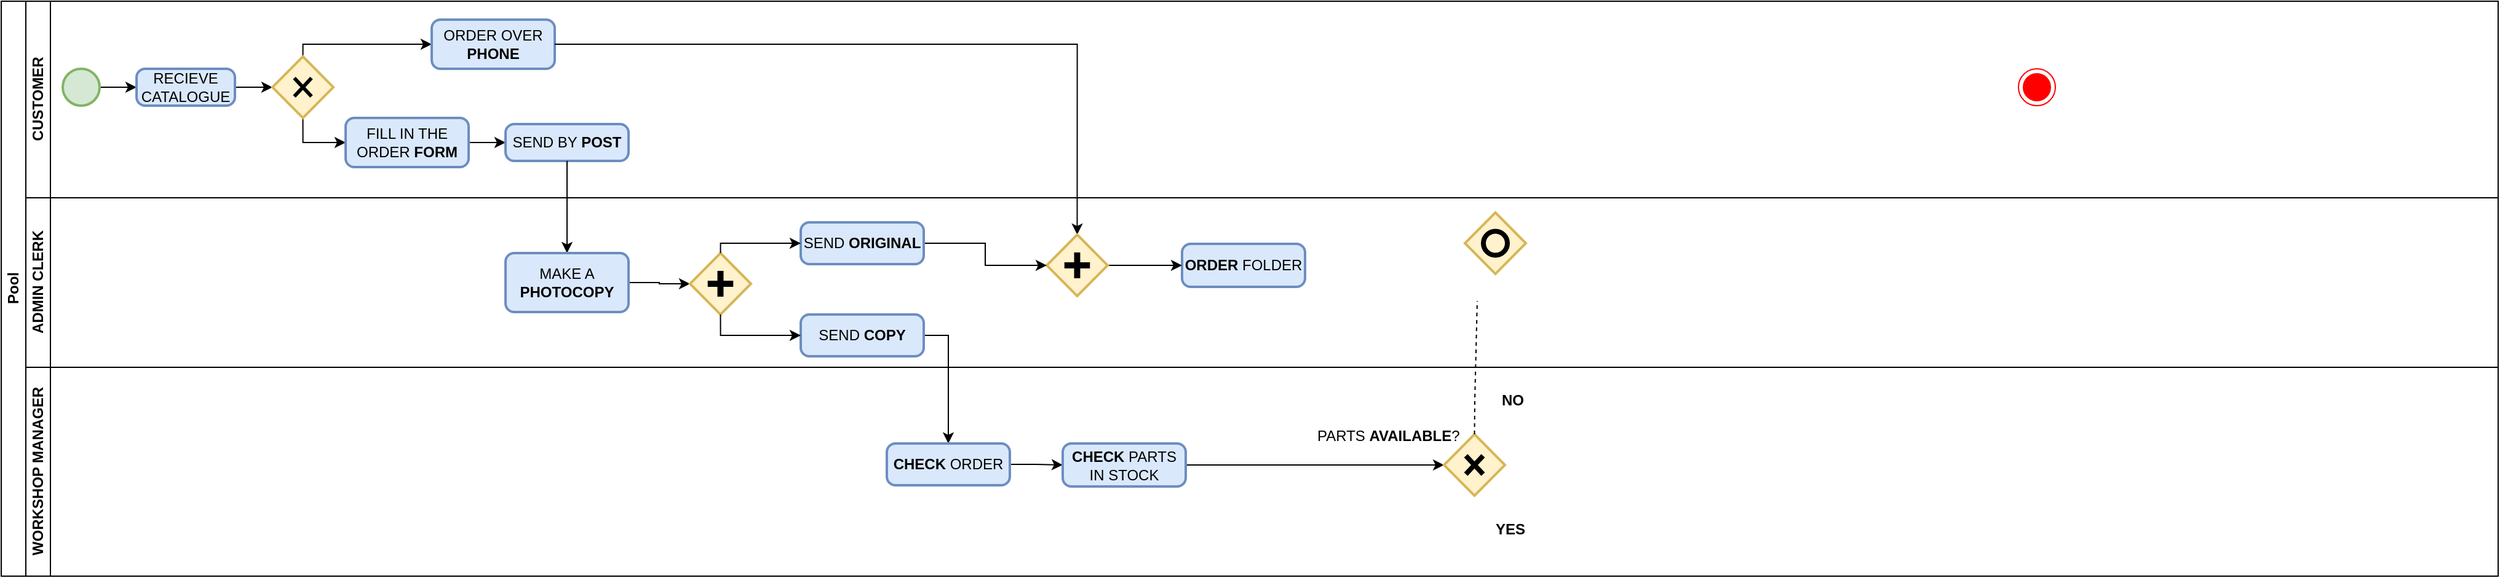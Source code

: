 <mxfile version="21.1.5" type="github">
  <diagram name="Страница 1" id="Dn4aGYQ_qFkcd7b8noSU">
    <mxGraphModel dx="652" dy="361" grid="0" gridSize="10" guides="1" tooltips="1" connect="1" arrows="1" fold="1" page="1" pageScale="1" pageWidth="827" pageHeight="1169" math="0" shadow="0">
      <root>
        <mxCell id="0" />
        <mxCell id="1" parent="0" />
        <mxCell id="51tKO77k2Q9aJmPWq97G-1" value="Pool" style="swimlane;childLayout=stackLayout;resizeParent=1;resizeParentMax=0;horizontal=0;startSize=20;horizontalStack=0;html=1;" vertex="1" parent="1">
          <mxGeometry x="160" y="150" width="2030" height="468" as="geometry" />
        </mxCell>
        <mxCell id="51tKO77k2Q9aJmPWq97G-2" value="CUSTOMER" style="swimlane;startSize=20;horizontal=0;html=1;" vertex="1" parent="51tKO77k2Q9aJmPWq97G-1">
          <mxGeometry x="20" width="2010" height="160" as="geometry" />
        </mxCell>
        <mxCell id="51tKO77k2Q9aJmPWq97G-5" value="" style="ellipse;html=1;shape=endState;fillColor=#ff0000;strokeColor=#ff0000;" vertex="1" parent="51tKO77k2Q9aJmPWq97G-2">
          <mxGeometry x="1620" y="55" width="30" height="30" as="geometry" />
        </mxCell>
        <mxCell id="51tKO77k2Q9aJmPWq97G-11" style="edgeStyle=orthogonalEdgeStyle;rounded=0;orthogonalLoop=1;jettySize=auto;html=1;exitX=1;exitY=0.5;exitDx=0;exitDy=0;exitPerimeter=0;entryX=0;entryY=0.5;entryDx=0;entryDy=0;" edge="1" parent="51tKO77k2Q9aJmPWq97G-2" source="51tKO77k2Q9aJmPWq97G-6" target="51tKO77k2Q9aJmPWq97G-7">
          <mxGeometry relative="1" as="geometry" />
        </mxCell>
        <mxCell id="51tKO77k2Q9aJmPWq97G-6" value="" style="strokeWidth=2;html=1;shape=mxgraph.flowchart.start_2;whiteSpace=wrap;fillColor=#d5e8d4;strokeColor=#82b366;" vertex="1" parent="51tKO77k2Q9aJmPWq97G-2">
          <mxGeometry x="30" y="55" width="30" height="30" as="geometry" />
        </mxCell>
        <mxCell id="51tKO77k2Q9aJmPWq97G-13" style="edgeStyle=orthogonalEdgeStyle;rounded=0;orthogonalLoop=1;jettySize=auto;html=1;exitX=1;exitY=0.5;exitDx=0;exitDy=0;entryX=0;entryY=0.5;entryDx=0;entryDy=0;entryPerimeter=0;" edge="1" parent="51tKO77k2Q9aJmPWq97G-2" source="51tKO77k2Q9aJmPWq97G-7" target="51tKO77k2Q9aJmPWq97G-12">
          <mxGeometry relative="1" as="geometry" />
        </mxCell>
        <mxCell id="51tKO77k2Q9aJmPWq97G-7" value="RECIEVE&lt;br&gt;CATALOGUE" style="rounded=1;whiteSpace=wrap;html=1;absoluteArcSize=1;arcSize=14;strokeWidth=2;fillColor=#dae8fc;strokeColor=#6c8ebf;" vertex="1" parent="51tKO77k2Q9aJmPWq97G-2">
          <mxGeometry x="90" y="55" width="80" height="30" as="geometry" />
        </mxCell>
        <mxCell id="51tKO77k2Q9aJmPWq97G-27" style="edgeStyle=orthogonalEdgeStyle;rounded=0;orthogonalLoop=1;jettySize=auto;html=1;exitX=0.5;exitY=1;exitDx=0;exitDy=0;exitPerimeter=0;entryX=0;entryY=0.5;entryDx=0;entryDy=0;" edge="1" parent="51tKO77k2Q9aJmPWq97G-2" source="51tKO77k2Q9aJmPWq97G-12" target="51tKO77k2Q9aJmPWq97G-17">
          <mxGeometry relative="1" as="geometry" />
        </mxCell>
        <mxCell id="51tKO77k2Q9aJmPWq97G-29" style="edgeStyle=orthogonalEdgeStyle;rounded=0;orthogonalLoop=1;jettySize=auto;html=1;exitX=0.5;exitY=0;exitDx=0;exitDy=0;exitPerimeter=0;entryX=0;entryY=0.5;entryDx=0;entryDy=0;" edge="1" parent="51tKO77k2Q9aJmPWq97G-2" source="51tKO77k2Q9aJmPWq97G-12" target="51tKO77k2Q9aJmPWq97G-21">
          <mxGeometry relative="1" as="geometry">
            <Array as="points">
              <mxPoint x="225" y="35" />
            </Array>
          </mxGeometry>
        </mxCell>
        <mxCell id="51tKO77k2Q9aJmPWq97G-12" value="" style="strokeWidth=2;html=1;shape=mxgraph.flowchart.decision;whiteSpace=wrap;fillColor=#fff2cc;strokeColor=#d6b656;" vertex="1" parent="51tKO77k2Q9aJmPWq97G-2">
          <mxGeometry x="200.5" y="45" width="49.5" height="50" as="geometry" />
        </mxCell>
        <mxCell id="51tKO77k2Q9aJmPWq97G-14" value="" style="shape=umlDestroy;whiteSpace=wrap;html=1;strokeWidth=3;targetShapes=umlLifeline;" vertex="1" parent="51tKO77k2Q9aJmPWq97G-2">
          <mxGeometry x="218.25" y="62.5" width="14" height="15" as="geometry" />
        </mxCell>
        <mxCell id="51tKO77k2Q9aJmPWq97G-26" style="edgeStyle=orthogonalEdgeStyle;rounded=0;orthogonalLoop=1;jettySize=auto;html=1;exitX=1;exitY=0.5;exitDx=0;exitDy=0;entryX=0;entryY=0.5;entryDx=0;entryDy=0;" edge="1" parent="51tKO77k2Q9aJmPWq97G-2" source="51tKO77k2Q9aJmPWq97G-17" target="51tKO77k2Q9aJmPWq97G-25">
          <mxGeometry relative="1" as="geometry" />
        </mxCell>
        <mxCell id="51tKO77k2Q9aJmPWq97G-17" value="FILL IN THE ORDER &lt;b&gt;FORM&lt;/b&gt;" style="rounded=1;whiteSpace=wrap;html=1;absoluteArcSize=1;arcSize=14;strokeWidth=2;fillColor=#dae8fc;strokeColor=#6c8ebf;" vertex="1" parent="51tKO77k2Q9aJmPWq97G-2">
          <mxGeometry x="260" y="95" width="100" height="40" as="geometry" />
        </mxCell>
        <mxCell id="51tKO77k2Q9aJmPWq97G-21" value="ORDER OVER &lt;b&gt;PHONE&lt;/b&gt;" style="rounded=1;whiteSpace=wrap;html=1;absoluteArcSize=1;arcSize=14;strokeWidth=2;fillColor=#dae8fc;strokeColor=#6c8ebf;" vertex="1" parent="51tKO77k2Q9aJmPWq97G-2">
          <mxGeometry x="330" y="15" width="100" height="40" as="geometry" />
        </mxCell>
        <mxCell id="51tKO77k2Q9aJmPWq97G-25" value="SEND BY &lt;b&gt;POST&lt;/b&gt;" style="rounded=1;whiteSpace=wrap;html=1;absoluteArcSize=1;arcSize=14;strokeWidth=2;fillColor=#dae8fc;strokeColor=#6c8ebf;" vertex="1" parent="51tKO77k2Q9aJmPWq97G-2">
          <mxGeometry x="390" y="100" width="100" height="30" as="geometry" />
        </mxCell>
        <mxCell id="51tKO77k2Q9aJmPWq97G-40" style="edgeStyle=orthogonalEdgeStyle;rounded=0;orthogonalLoop=1;jettySize=auto;html=1;exitX=1;exitY=0.5;exitDx=0;exitDy=0;entryX=0.5;entryY=0;entryDx=0;entryDy=0;entryPerimeter=0;" edge="1" parent="51tKO77k2Q9aJmPWq97G-1" source="51tKO77k2Q9aJmPWq97G-21" target="51tKO77k2Q9aJmPWq97G-34">
          <mxGeometry relative="1" as="geometry" />
        </mxCell>
        <mxCell id="51tKO77k2Q9aJmPWq97G-44" style="edgeStyle=orthogonalEdgeStyle;rounded=0;orthogonalLoop=1;jettySize=auto;html=1;exitX=0.5;exitY=1;exitDx=0;exitDy=0;entryX=0.5;entryY=0;entryDx=0;entryDy=0;" edge="1" parent="51tKO77k2Q9aJmPWq97G-1" source="51tKO77k2Q9aJmPWq97G-25" target="51tKO77k2Q9aJmPWq97G-43">
          <mxGeometry relative="1" as="geometry" />
        </mxCell>
        <mxCell id="51tKO77k2Q9aJmPWq97G-56" style="edgeStyle=orthogonalEdgeStyle;rounded=0;orthogonalLoop=1;jettySize=auto;html=1;exitX=1;exitY=0.5;exitDx=0;exitDy=0;entryX=0.5;entryY=0;entryDx=0;entryDy=0;" edge="1" parent="51tKO77k2Q9aJmPWq97G-1" source="51tKO77k2Q9aJmPWq97G-52" target="51tKO77k2Q9aJmPWq97G-54">
          <mxGeometry relative="1" as="geometry" />
        </mxCell>
        <mxCell id="51tKO77k2Q9aJmPWq97G-3" value="ADMIN CLERK" style="swimlane;startSize=20;horizontal=0;html=1;" vertex="1" parent="51tKO77k2Q9aJmPWq97G-1">
          <mxGeometry x="20" y="160" width="2010" height="138" as="geometry" />
        </mxCell>
        <mxCell id="51tKO77k2Q9aJmPWq97G-48" style="edgeStyle=orthogonalEdgeStyle;rounded=0;orthogonalLoop=1;jettySize=auto;html=1;exitX=1;exitY=0.5;exitDx=0;exitDy=0;" edge="1" parent="51tKO77k2Q9aJmPWq97G-3" source="51tKO77k2Q9aJmPWq97G-43" target="51tKO77k2Q9aJmPWq97G-46">
          <mxGeometry relative="1" as="geometry" />
        </mxCell>
        <mxCell id="51tKO77k2Q9aJmPWq97G-43" value="MAKE A &lt;b&gt;PHOTOCOPY&lt;/b&gt;" style="rounded=1;whiteSpace=wrap;html=1;absoluteArcSize=1;arcSize=14;strokeWidth=2;fillColor=#dae8fc;strokeColor=#6c8ebf;" vertex="1" parent="51tKO77k2Q9aJmPWq97G-3">
          <mxGeometry x="390" y="45" width="100" height="48" as="geometry" />
        </mxCell>
        <mxCell id="51tKO77k2Q9aJmPWq97G-45" value="" style="group" vertex="1" connectable="0" parent="51tKO77k2Q9aJmPWq97G-3">
          <mxGeometry x="540" y="45" width="49.5" height="50" as="geometry" />
        </mxCell>
        <mxCell id="51tKO77k2Q9aJmPWq97G-46" value="" style="strokeWidth=2;html=1;shape=mxgraph.flowchart.decision;whiteSpace=wrap;fillColor=#fff2cc;strokeColor=#d6b656;" vertex="1" parent="51tKO77k2Q9aJmPWq97G-45">
          <mxGeometry width="49.5" height="50" as="geometry" />
        </mxCell>
        <mxCell id="51tKO77k2Q9aJmPWq97G-47" value="" style="shape=cross;whiteSpace=wrap;html=1;fillColor=#000000;container=1;" vertex="1" parent="51tKO77k2Q9aJmPWq97G-45">
          <mxGeometry x="14.87" y="15" width="19.75" height="20" as="geometry" />
        </mxCell>
        <mxCell id="51tKO77k2Q9aJmPWq97G-30" value="&lt;b&gt;ORDER&lt;/b&gt; FOLDER" style="rounded=1;whiteSpace=wrap;html=1;absoluteArcSize=1;arcSize=14;strokeWidth=2;fillColor=#dae8fc;strokeColor=#6c8ebf;" vertex="1" parent="51tKO77k2Q9aJmPWq97G-3">
          <mxGeometry x="940" y="37.5" width="100" height="35" as="geometry" />
        </mxCell>
        <mxCell id="51tKO77k2Q9aJmPWq97G-42" style="edgeStyle=orthogonalEdgeStyle;rounded=0;orthogonalLoop=1;jettySize=auto;html=1;exitX=1;exitY=0.5;exitDx=0;exitDy=0;exitPerimeter=0;entryX=0;entryY=0.5;entryDx=0;entryDy=0;" edge="1" parent="51tKO77k2Q9aJmPWq97G-3" source="51tKO77k2Q9aJmPWq97G-34" target="51tKO77k2Q9aJmPWq97G-30">
          <mxGeometry relative="1" as="geometry" />
        </mxCell>
        <mxCell id="51tKO77k2Q9aJmPWq97G-39" value="" style="group" vertex="1" connectable="0" parent="51tKO77k2Q9aJmPWq97G-3">
          <mxGeometry x="830" y="30" width="49.5" height="50" as="geometry" />
        </mxCell>
        <mxCell id="51tKO77k2Q9aJmPWq97G-34" value="" style="strokeWidth=2;html=1;shape=mxgraph.flowchart.decision;whiteSpace=wrap;fillColor=#fff2cc;strokeColor=#d6b656;" vertex="1" parent="51tKO77k2Q9aJmPWq97G-39">
          <mxGeometry width="49.5" height="50" as="geometry" />
        </mxCell>
        <mxCell id="51tKO77k2Q9aJmPWq97G-37" value="" style="shape=cross;whiteSpace=wrap;html=1;fillColor=#000000;container=1;" vertex="1" parent="51tKO77k2Q9aJmPWq97G-39">
          <mxGeometry x="14.87" y="15" width="19.75" height="20" as="geometry" />
        </mxCell>
        <mxCell id="51tKO77k2Q9aJmPWq97G-50" style="edgeStyle=orthogonalEdgeStyle;rounded=0;orthogonalLoop=1;jettySize=auto;html=1;exitX=1;exitY=0.5;exitDx=0;exitDy=0;entryX=0;entryY=0.5;entryDx=0;entryDy=0;entryPerimeter=0;" edge="1" parent="51tKO77k2Q9aJmPWq97G-3" source="51tKO77k2Q9aJmPWq97G-49" target="51tKO77k2Q9aJmPWq97G-34">
          <mxGeometry relative="1" as="geometry" />
        </mxCell>
        <mxCell id="51tKO77k2Q9aJmPWq97G-49" value="SEND &lt;b&gt;ORIGINAL&lt;/b&gt;" style="rounded=1;whiteSpace=wrap;html=1;absoluteArcSize=1;arcSize=14;strokeWidth=2;fillColor=#dae8fc;strokeColor=#6c8ebf;" vertex="1" parent="51tKO77k2Q9aJmPWq97G-3">
          <mxGeometry x="630" y="20" width="100" height="34" as="geometry" />
        </mxCell>
        <mxCell id="51tKO77k2Q9aJmPWq97G-51" style="edgeStyle=orthogonalEdgeStyle;rounded=0;orthogonalLoop=1;jettySize=auto;html=1;exitX=0.5;exitY=0;exitDx=0;exitDy=0;exitPerimeter=0;entryX=0;entryY=0.5;entryDx=0;entryDy=0;" edge="1" parent="51tKO77k2Q9aJmPWq97G-3" source="51tKO77k2Q9aJmPWq97G-46" target="51tKO77k2Q9aJmPWq97G-49">
          <mxGeometry relative="1" as="geometry">
            <Array as="points">
              <mxPoint x="565" y="37" />
            </Array>
          </mxGeometry>
        </mxCell>
        <mxCell id="51tKO77k2Q9aJmPWq97G-52" value="SEND &lt;b&gt;COPY&lt;/b&gt;" style="rounded=1;whiteSpace=wrap;html=1;absoluteArcSize=1;arcSize=14;strokeWidth=2;fillColor=#dae8fc;strokeColor=#6c8ebf;" vertex="1" parent="51tKO77k2Q9aJmPWq97G-3">
          <mxGeometry x="630" y="95" width="100" height="34" as="geometry" />
        </mxCell>
        <mxCell id="51tKO77k2Q9aJmPWq97G-53" style="edgeStyle=orthogonalEdgeStyle;rounded=0;orthogonalLoop=1;jettySize=auto;html=1;exitX=0.5;exitY=1;exitDx=0;exitDy=0;exitPerimeter=0;entryX=0;entryY=0.5;entryDx=0;entryDy=0;" edge="1" parent="51tKO77k2Q9aJmPWq97G-3" source="51tKO77k2Q9aJmPWq97G-46" target="51tKO77k2Q9aJmPWq97G-52">
          <mxGeometry relative="1" as="geometry">
            <Array as="points">
              <mxPoint x="565" y="112" />
            </Array>
          </mxGeometry>
        </mxCell>
        <mxCell id="51tKO77k2Q9aJmPWq97G-58" value="" style="group" vertex="1" connectable="0" parent="51tKO77k2Q9aJmPWq97G-3">
          <mxGeometry x="1170" y="12" width="49.5" height="50" as="geometry" />
        </mxCell>
        <mxCell id="51tKO77k2Q9aJmPWq97G-59" value="" style="strokeWidth=2;html=1;shape=mxgraph.flowchart.decision;whiteSpace=wrap;fillColor=#fff2cc;strokeColor=#d6b656;" vertex="1" parent="51tKO77k2Q9aJmPWq97G-58">
          <mxGeometry width="49.5" height="50" as="geometry" />
        </mxCell>
        <mxCell id="51tKO77k2Q9aJmPWq97G-62" value="" style="ellipse;whiteSpace=wrap;html=1;aspect=fixed;strokeWidth=4;gradientColor=default;fillColor=none;" vertex="1" parent="51tKO77k2Q9aJmPWq97G-58">
          <mxGeometry x="15" y="15.25" width="19.5" height="19.5" as="geometry" />
        </mxCell>
        <mxCell id="51tKO77k2Q9aJmPWq97G-4" value="WORKSHOP MANAGER" style="swimlane;startSize=20;horizontal=0;html=1;" vertex="1" parent="51tKO77k2Q9aJmPWq97G-1">
          <mxGeometry x="20" y="298" width="2010" height="170" as="geometry" />
        </mxCell>
        <mxCell id="51tKO77k2Q9aJmPWq97G-66" style="edgeStyle=orthogonalEdgeStyle;rounded=0;orthogonalLoop=1;jettySize=auto;html=1;exitX=1;exitY=0.5;exitDx=0;exitDy=0;entryX=0;entryY=0.5;entryDx=0;entryDy=0;" edge="1" parent="51tKO77k2Q9aJmPWq97G-4" source="51tKO77k2Q9aJmPWq97G-54" target="51tKO77k2Q9aJmPWq97G-64">
          <mxGeometry relative="1" as="geometry" />
        </mxCell>
        <mxCell id="51tKO77k2Q9aJmPWq97G-54" value="&lt;b&gt;CHECK&lt;/b&gt; ORDER" style="rounded=1;whiteSpace=wrap;html=1;absoluteArcSize=1;arcSize=14;strokeWidth=2;fillColor=#dae8fc;strokeColor=#6c8ebf;" vertex="1" parent="51tKO77k2Q9aJmPWq97G-4">
          <mxGeometry x="700" y="62" width="100" height="34" as="geometry" />
        </mxCell>
        <mxCell id="51tKO77k2Q9aJmPWq97G-69" style="edgeStyle=orthogonalEdgeStyle;rounded=0;orthogonalLoop=1;jettySize=auto;html=1;exitX=1;exitY=0.5;exitDx=0;exitDy=0;entryX=0;entryY=0.5;entryDx=0;entryDy=0;entryPerimeter=0;" edge="1" parent="51tKO77k2Q9aJmPWq97G-4" source="51tKO77k2Q9aJmPWq97G-64" target="51tKO77k2Q9aJmPWq97G-67">
          <mxGeometry relative="1" as="geometry" />
        </mxCell>
        <mxCell id="51tKO77k2Q9aJmPWq97G-64" value="&lt;b&gt;CHECK &lt;/b&gt;PARTS IN STOCK" style="rounded=1;whiteSpace=wrap;html=1;absoluteArcSize=1;arcSize=14;strokeWidth=2;fillColor=#dae8fc;strokeColor=#6c8ebf;" vertex="1" parent="51tKO77k2Q9aJmPWq97G-4">
          <mxGeometry x="843" y="62" width="100" height="35" as="geometry" />
        </mxCell>
        <mxCell id="51tKO77k2Q9aJmPWq97G-67" value="" style="strokeWidth=2;html=1;shape=mxgraph.flowchart.decision;whiteSpace=wrap;fillColor=#fff2cc;strokeColor=#d6b656;" vertex="1" parent="51tKO77k2Q9aJmPWq97G-4">
          <mxGeometry x="1153" y="54.5" width="49.5" height="50" as="geometry" />
        </mxCell>
        <mxCell id="51tKO77k2Q9aJmPWq97G-68" value="" style="shape=umlDestroy;whiteSpace=wrap;html=1;strokeWidth=4;targetShapes=umlLifeline;" vertex="1" parent="51tKO77k2Q9aJmPWq97G-4">
          <mxGeometry x="1170.75" y="72" width="14" height="15" as="geometry" />
        </mxCell>
        <mxCell id="51tKO77k2Q9aJmPWq97G-70" value="PARTS &lt;b&gt;AVAILABLE&lt;/b&gt;?" style="text;whiteSpace=wrap;html=1;" vertex="1" parent="51tKO77k2Q9aJmPWq97G-4">
          <mxGeometry x="1048" y="42" width="119" height="36" as="geometry" />
        </mxCell>
        <mxCell id="51tKO77k2Q9aJmPWq97G-71" value="&lt;b&gt;NO&lt;/b&gt;" style="text;whiteSpace=wrap;html=1;" vertex="1" parent="51tKO77k2Q9aJmPWq97G-4">
          <mxGeometry x="1197.996" y="12.996" width="91" height="36" as="geometry" />
        </mxCell>
        <mxCell id="51tKO77k2Q9aJmPWq97G-72" value="&lt;b&gt;YES&lt;/b&gt;" style="text;whiteSpace=wrap;html=1;" vertex="1" parent="51tKO77k2Q9aJmPWq97G-4">
          <mxGeometry x="1192.996" y="117.996" width="91" height="36" as="geometry" />
        </mxCell>
        <mxCell id="51tKO77k2Q9aJmPWq97G-73" value="" style="endArrow=none;dashed=1;html=1;rounded=0;exitX=0.5;exitY=0;exitDx=0;exitDy=0;exitPerimeter=0;" edge="1" parent="51tKO77k2Q9aJmPWq97G-4" source="51tKO77k2Q9aJmPWq97G-67">
          <mxGeometry width="50" height="50" relative="1" as="geometry">
            <mxPoint x="1255" y="69" as="sourcePoint" />
            <mxPoint x="1180" y="-54" as="targetPoint" />
            <Array as="points">
              <mxPoint x="1178" y="27" />
            </Array>
          </mxGeometry>
        </mxCell>
      </root>
    </mxGraphModel>
  </diagram>
</mxfile>
